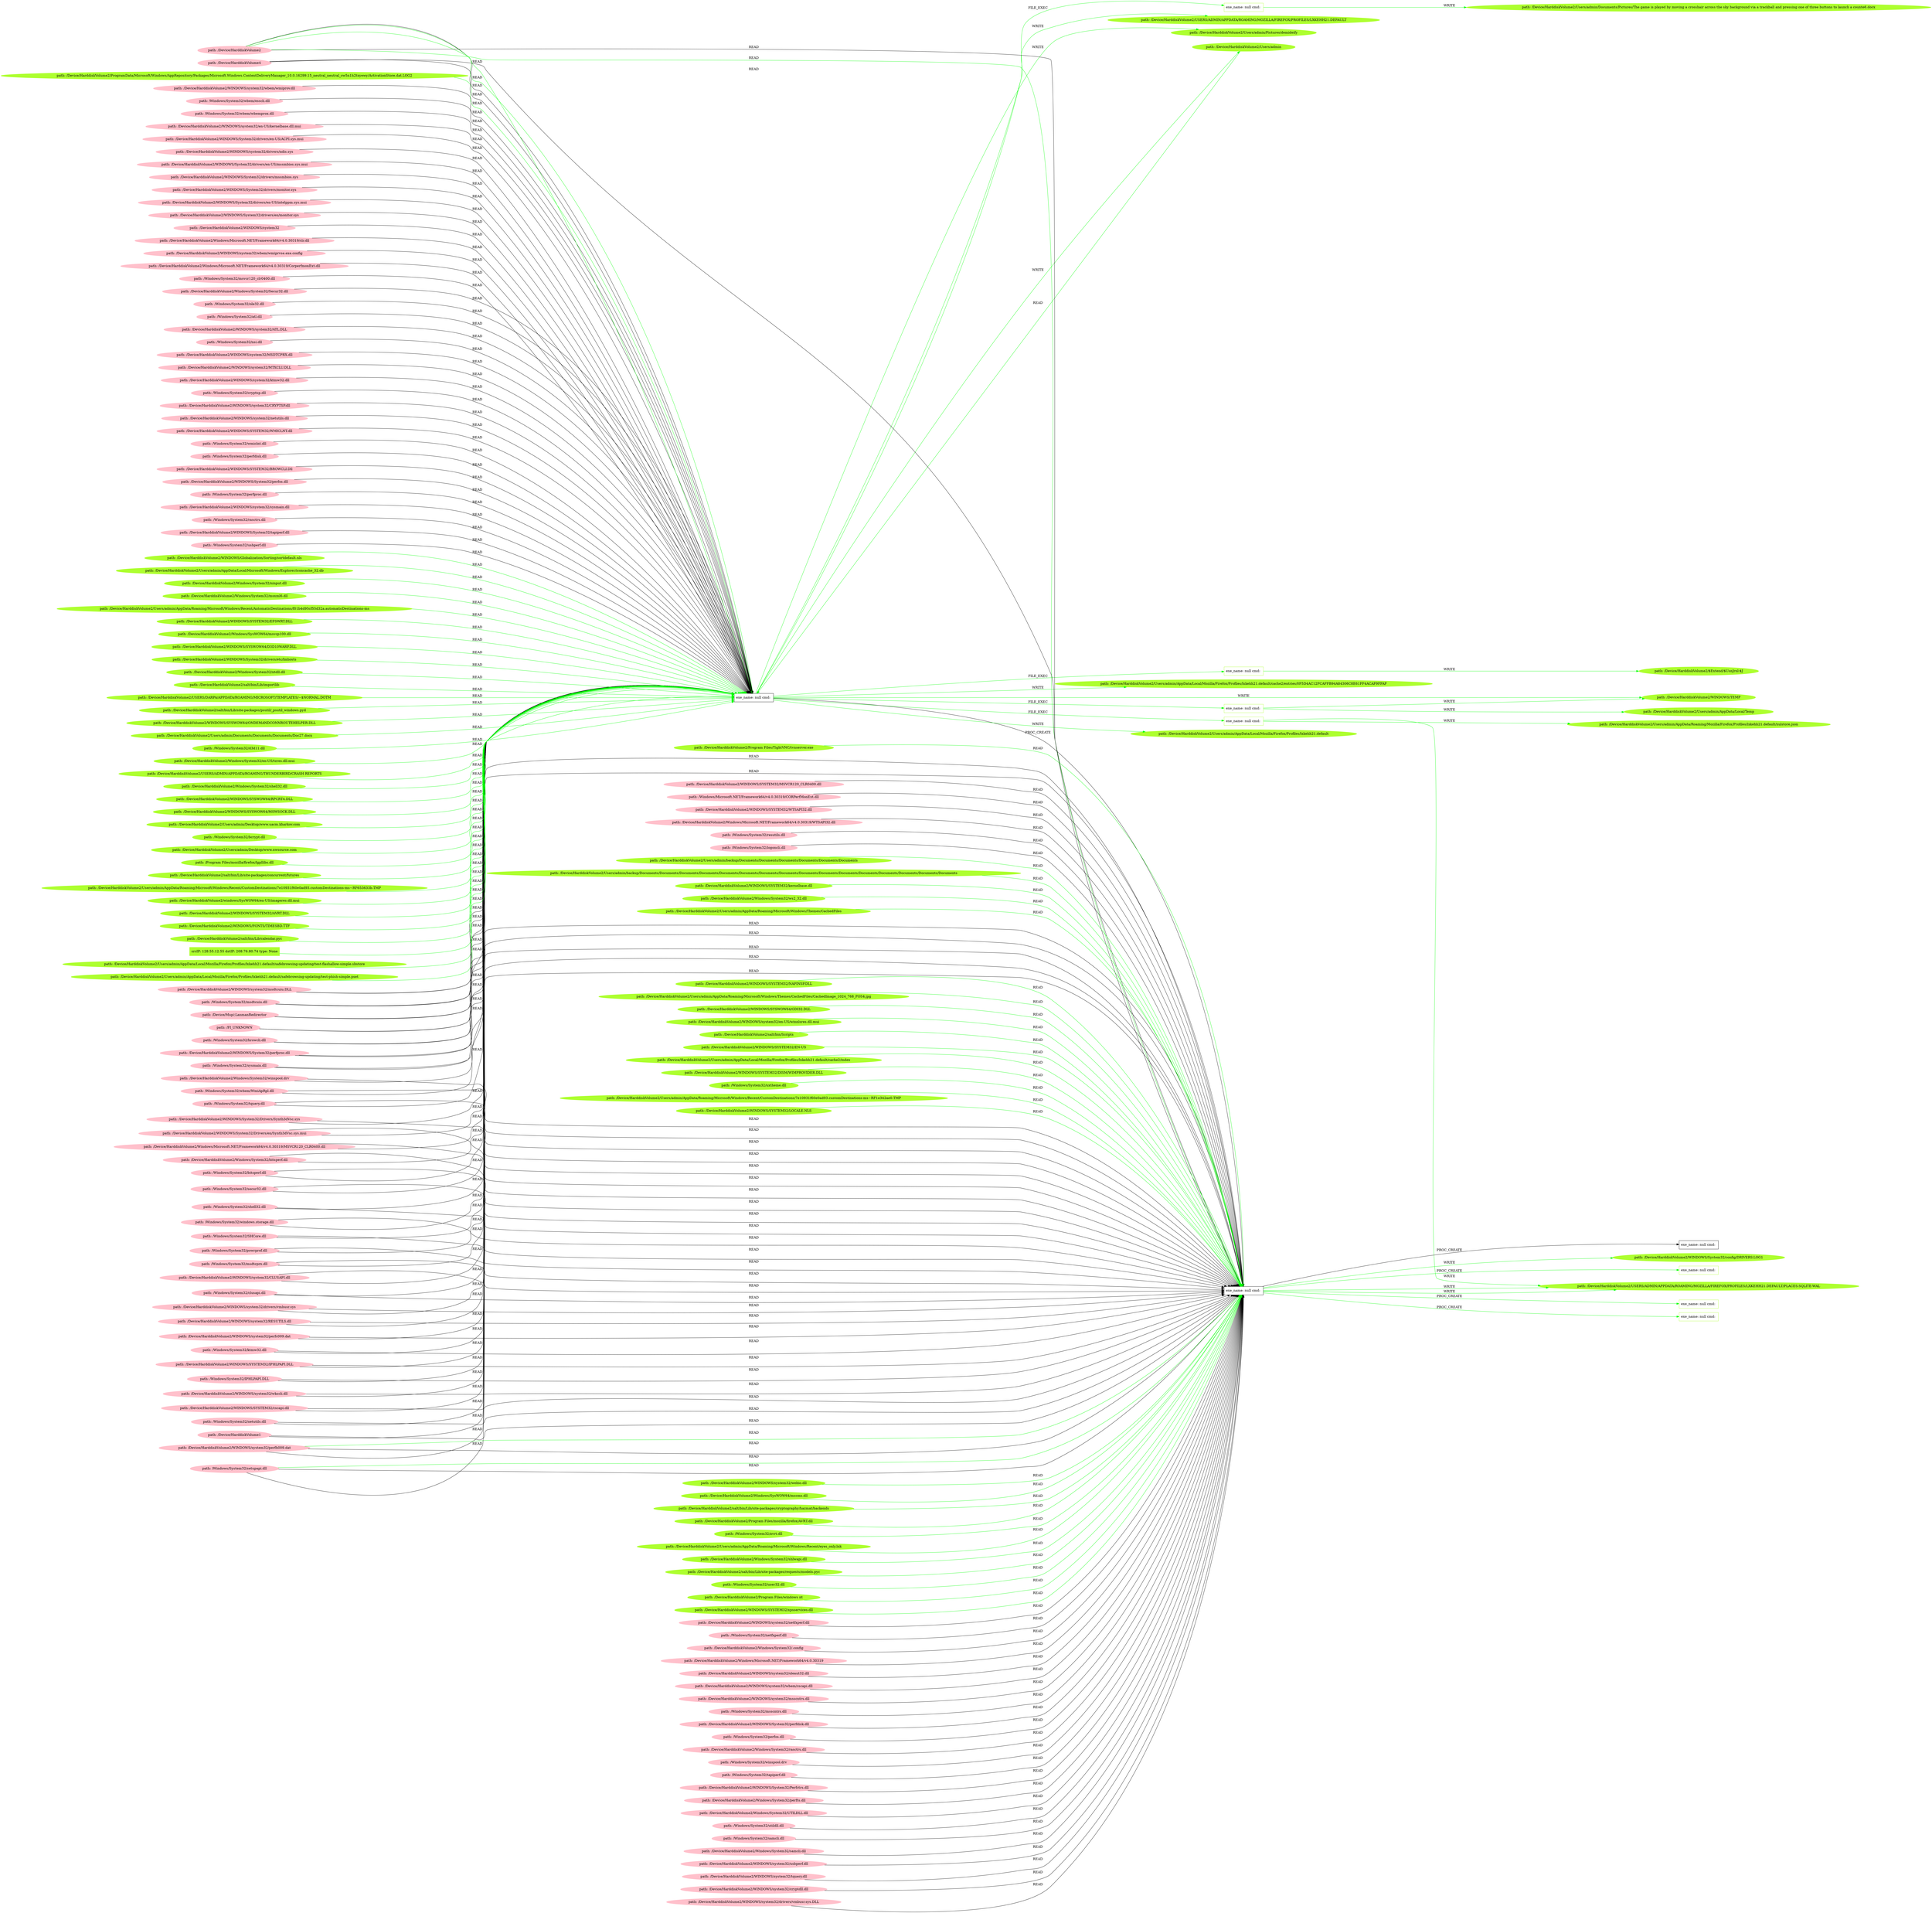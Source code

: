 digraph {
	rankdir=LR
	28 [label="exe_name: null cmd: " color=black shape=box style=solid]
	333 [label="exe_name: null cmd: " color=greenyellow shape=box style=solid]
	28 -> 333 [label=FILE_EXEC color=green]
	28 [label="exe_name: null cmd: " color=black shape=box style=solid]
	353 [label="exe_name: null cmd: " color=greenyellow shape=box style=solid]
	28 -> 353 [label=FILE_EXEC color=green]
	28 [label="exe_name: null cmd: " color=black shape=box style=solid]
	363 [label="exe_name: null cmd: " color=greenyellow shape=box style=solid]
	28 -> 363 [label=FILE_EXEC color=green]
	28 [label="exe_name: null cmd: " color=black shape=box style=solid]
	374 [label="exe_name: null cmd: " color=greenyellow shape=box style=solid]
	28 -> 374 [label=FILE_EXEC color=green]
	413 [label="path: /Device/HarddiskVolume2/Program Files/TightVNC/tvnserver.exe" color=greenyellow shape=oval style=filled]
	0 [label="exe_name: null cmd: " color=black shape=box style=solid]
	413 -> 0 [label=READ color=green]
	328 [label="path: /Device/HarddiskVolume2/Users/admin" color=greenyellow shape=oval style=filled]
	28 [label="exe_name: null cmd: " color=black shape=box style=solid]
	328 -> 28 [label=READ color=green]
	367 [label="path: /Device/HarddiskVolume2/ProgramData/Microsoft/Windows/AppRepository/Packages/Microsoft.Windows.ContentDeliveryManager_10.0.16299.15_neutral_neutral_cw5n1h2txyewy/ActivationStore.dat.LOG2" color=greenyellow shape=oval style=filled]
	28 [label="exe_name: null cmd: " color=black shape=box style=solid]
	367 -> 28 [label=READ color=green]
	30 [label="path: /Device/HarddiskVolume2/WINDOWS/system32/wbem/wmiprov.dll" color=pink shape=oval style=filled]
	28 [label="exe_name: null cmd: " color=black shape=box style=solid]
	30 -> 28 [label=READ color=black]
	78 [label="path: /Windows/System32/wbem/esscli.dll" color=pink shape=oval style=filled]
	28 [label="exe_name: null cmd: " color=black shape=box style=solid]
	78 -> 28 [label=READ color=black]
	93 [label="path: /Windows/System32/wbem/wbemprox.dll" color=pink shape=oval style=filled]
	28 [label="exe_name: null cmd: " color=black shape=box style=solid]
	93 -> 28 [label=READ color=black]
	55 [label="path: /Device/HarddiskVolume2/WINDOWS/system32/en-US/kernelbase.dll.mui" color=pink shape=oval style=filled]
	28 [label="exe_name: null cmd: " color=black shape=box style=solid]
	55 -> 28 [label=READ color=black]
	71 [label="path: /Device/HarddiskVolume2/WINDOWS/System32/drivers/en-US/ACPI.sys.mui" color=pink shape=oval style=filled]
	28 [label="exe_name: null cmd: " color=black shape=box style=solid]
	71 -> 28 [label=READ color=black]
	112 [label="path: /Device/HarddiskVolume2/WINDOWS/system32/drivers/ndis.sys" color=pink shape=oval style=filled]
	28 [label="exe_name: null cmd: " color=black shape=box style=solid]
	112 -> 28 [label=READ color=black]
	127 [label="path: /Device/HarddiskVolume2/WINDOWS/System32/drivers/en-US/mssmbios.sys.mui" color=pink shape=oval style=filled]
	28 [label="exe_name: null cmd: " color=black shape=box style=solid]
	127 -> 28 [label=READ color=black]
	60 [label="path: /Device/HarddiskVolume2/WINDOWS/System32/drivers/mssmbios.sys" color=pink shape=oval style=filled]
	28 [label="exe_name: null cmd: " color=black shape=box style=solid]
	60 -> 28 [label=READ color=black]
	57 [label="path: /Device/HarddiskVolume2/WINDOWS/System32/drivers/monitor.sys" color=pink shape=oval style=filled]
	28 [label="exe_name: null cmd: " color=black shape=box style=solid]
	57 -> 28 [label=READ color=black]
	69 [label="path: /Device/HarddiskVolume2/WINDOWS/System32/drivers/en-US/intelppm.sys.mui" color=pink shape=oval style=filled]
	28 [label="exe_name: null cmd: " color=black shape=box style=solid]
	69 -> 28 [label=READ color=black]
	85 [label="path: /Device/HarddiskVolume2/WINDOWS/System32/drivers/en/monitor.sys" color=pink shape=oval style=filled]
	28 [label="exe_name: null cmd: " color=black shape=box style=solid]
	85 -> 28 [label=READ color=black]
	158 [label="path: /Device/HarddiskVolume2/WINDOWS/system32/drivers/vmbusr.sys" color=pink shape=oval style=filled]
	28 [label="exe_name: null cmd: " color=black shape=box style=solid]
	158 -> 28 [label=READ color=black]
	248 [label="path: /Device/HarddiskVolume2/WINDOWS/system32" color=pink shape=oval style=filled]
	28 [label="exe_name: null cmd: " color=black shape=box style=solid]
	248 -> 28 [label=READ color=black]
	274 [label="path: /Device/HarddiskVolume2/WINDOWS/system32/perfc009.dat" color=pink shape=oval style=filled]
	28 [label="exe_name: null cmd: " color=black shape=box style=solid]
	274 -> 28 [label=READ color=black]
	190 [label="path: /Device/HarddiskVolume2/WINDOWS/System32/Drivers/Synth3dVsc.sys" color=pink shape=oval style=filled]
	28 [label="exe_name: null cmd: " color=black shape=box style=solid]
	190 -> 28 [label=READ color=black]
	244 [label="path: /Device/HarddiskVolume2/WINDOWS/system32/perfh009.dat" color=pink shape=oval style=filled]
	28 [label="exe_name: null cmd: " color=black shape=box style=solid]
	244 -> 28 [label=READ color=black]
	168 [label="path: /Device/HarddiskVolume2/WINDOWS/System32/Drivers/en/Synth3dVsc.sys.mui" color=pink shape=oval style=filled]
	28 [label="exe_name: null cmd: " color=black shape=box style=solid]
	168 -> 28 [label=READ color=black]
	180 [label="path: /Device/HarddiskVolume2/Windows/Microsoft.NET/Framework64/v4.0.30319/clr.dll" color=pink shape=oval style=filled]
	28 [label="exe_name: null cmd: " color=black shape=box style=solid]
	180 -> 28 [label=READ color=black]
	265 [label="path: /Device/HarddiskVolume2/WINDOWS/system32/wbem/wmiprvse.exe.config" color=pink shape=oval style=filled]
	28 [label="exe_name: null cmd: " color=black shape=box style=solid]
	265 -> 28 [label=READ color=black]
	240 [label="path: /Device/HarddiskVolume2/Windows/Microsoft.NET/Framework64/v4.0.30319/CorperfmonExt.dll" color=pink shape=oval style=filled]
	28 [label="exe_name: null cmd: " color=black shape=box style=solid]
	240 -> 28 [label=READ color=black]
	234 [label="path: /Device/HarddiskVolume2/Windows/Microsoft.NET/Framework64/v4.0.30319/MSVCR120_CLR0400.dll" color=pink shape=oval style=filled]
	28 [label="exe_name: null cmd: " color=black shape=box style=solid]
	234 -> 28 [label=READ color=black]
	252 [label="path: /Windows/System32/msvcr120_clr0400.dll" color=pink shape=oval style=filled]
	28 [label="exe_name: null cmd: " color=black shape=box style=solid]
	252 -> 28 [label=READ color=black]
	138 [label="path: /Device/HarddiskVolume2/Windows/System32/bitsperf.dll" color=pink shape=oval style=filled]
	28 [label="exe_name: null cmd: " color=black shape=box style=solid]
	138 -> 28 [label=READ color=black]
	286 [label="path: /Windows/System32/bitsperf.dll" color=pink shape=oval style=filled]
	28 [label="exe_name: null cmd: " color=black shape=box style=solid]
	286 -> 28 [label=READ color=black]
	242 [label="path: /Device/HarddiskVolume2/Windows/System32/Secur32.dll" color=pink shape=oval style=filled]
	28 [label="exe_name: null cmd: " color=black shape=box style=solid]
	242 -> 28 [label=READ color=black]
	224 [label="path: /Device/HarddiskVolume2/WINDOWS/system32/msdtcuiu.DLL" color=pink shape=oval style=filled]
	28 [label="exe_name: null cmd: " color=black shape=box style=solid]
	224 -> 28 [label=READ color=black]
	238 [label="path: /Windows/System32/msdtcuiu.dll" color=pink shape=oval style=filled]
	28 [label="exe_name: null cmd: " color=black shape=box style=solid]
	238 -> 28 [label=READ color=black]
	270 [label="path: /Windows/System32/secur32.dll" color=pink shape=oval style=filled]
	28 [label="exe_name: null cmd: " color=black shape=box style=solid]
	270 -> 28 [label=READ color=black]
	182 [label="path: /Windows/System32/ole32.dll" color=pink shape=oval style=filled]
	28 [label="exe_name: null cmd: " color=black shape=box style=solid]
	182 -> 28 [label=READ color=black]
	188 [label="path: /Windows/System32/shell32.dll" color=pink shape=oval style=filled]
	28 [label="exe_name: null cmd: " color=black shape=box style=solid]
	188 -> 28 [label=READ color=black]
	164 [label="path: /Windows/System32/windows.storage.dll" color=pink shape=oval style=filled]
	28 [label="exe_name: null cmd: " color=black shape=box style=solid]
	164 -> 28 [label=READ color=black]
	212 [label="path: /Windows/System32/SHCore.dll" color=pink shape=oval style=filled]
	28 [label="exe_name: null cmd: " color=black shape=box style=solid]
	212 -> 28 [label=READ color=black]
	226 [label="path: /Windows/System32/powrprof.dll" color=pink shape=oval style=filled]
	28 [label="exe_name: null cmd: " color=black shape=box style=solid]
	226 -> 28 [label=READ color=black]
	110 [label="path: /Windows/System32/atl.dll" color=pink shape=oval style=filled]
	28 [label="exe_name: null cmd: " color=black shape=box style=solid]
	110 -> 28 [label=READ color=black]
	13 [label="path: /Device/HarddiskVolume2/WINDOWS/system32/ATL.DLL" color=pink shape=oval style=filled]
	28 [label="exe_name: null cmd: " color=black shape=box style=solid]
	13 -> 28 [label=READ color=black]
	47 [label="path: /Windows/System32/nsi.dll" color=pink shape=oval style=filled]
	28 [label="exe_name: null cmd: " color=black shape=box style=solid]
	47 -> 28 [label=READ color=black]
	148 [label="path: /Windows/System32/msdtcprx.dll" color=pink shape=oval style=filled]
	28 [label="exe_name: null cmd: " color=black shape=box style=solid]
	148 -> 28 [label=READ color=black]
	279 [label="path: /Device/HarddiskVolume2/WINDOWS/system32/MSDTCPRX.dll" color=pink shape=oval style=filled]
	28 [label="exe_name: null cmd: " color=black shape=box style=solid]
	279 -> 28 [label=READ color=black]
	313 [label="path: /Device/HarddiskVolume2/WINDOWS/system32/MTXCLU.DLL" color=pink shape=oval style=filled]
	28 [label="exe_name: null cmd: " color=black shape=box style=solid]
	313 -> 28 [label=READ color=black]
	178 [label="path: /Device/HarddiskVolume2/WINDOWS/system32/CLUSAPI.dll" color=pink shape=oval style=filled]
	28 [label="exe_name: null cmd: " color=black shape=box style=solid]
	178 -> 28 [label=READ color=black]
	186 [label="path: /Windows/System32/clusapi.dll" color=pink shape=oval style=filled]
	28 [label="exe_name: null cmd: " color=black shape=box style=solid]
	186 -> 28 [label=READ color=black]
	209 [label="path: /Device/HarddiskVolume2/WINDOWS/system32/ktmw32.dll" color=pink shape=oval style=filled]
	28 [label="exe_name: null cmd: " color=black shape=box style=solid]
	209 -> 28 [label=READ color=black]
	304 [label="path: /Device/HarddiskVolume2/WINDOWS/system32/RESUTILS.dll" color=pink shape=oval style=filled]
	28 [label="exe_name: null cmd: " color=black shape=box style=solid]
	304 -> 28 [label=READ color=black]
	192 [label="path: /Windows/System32/cryptsp.dll" color=pink shape=oval style=filled]
	28 [label="exe_name: null cmd: " color=black shape=box style=solid]
	192 -> 28 [label=READ color=black]
	204 [label="path: /Windows/System32/ktmw32.dll" color=pink shape=oval style=filled]
	28 [label="exe_name: null cmd: " color=black shape=box style=solid]
	204 -> 28 [label=READ color=black]
	280 [label="path: /Device/HarddiskVolume2/WINDOWS/system32/CRYPTSP.dll" color=pink shape=oval style=filled]
	28 [label="exe_name: null cmd: " color=black shape=box style=solid]
	280 -> 28 [label=READ color=black]
	156 [label="path: /Device/HarddiskVolume2/WINDOWS/SYSTEM32/IPHLPAPI.DLL" color=pink shape=oval style=filled]
	28 [label="exe_name: null cmd: " color=black shape=box style=solid]
	156 -> 28 [label=READ color=black]
	272 [label="path: /Windows/System32/IPHLPAPI.DLL" color=pink shape=oval style=filled]
	28 [label="exe_name: null cmd: " color=black shape=box style=solid]
	272 -> 28 [label=READ color=black]
	150 [label="path: /Device/HarddiskVolume2/WINDOWS/system32/wkscli.dll" color=pink shape=oval style=filled]
	28 [label="exe_name: null cmd: " color=black shape=box style=solid]
	150 -> 28 [label=READ color=black]
	258 [label="path: /Device/HarddiskVolume2/WINDOWS/SYSTEM32/cscapi.dll" color=pink shape=oval style=filled]
	28 [label="exe_name: null cmd: " color=black shape=box style=solid]
	258 -> 28 [label=READ color=black]
	171 [label="path: /Device/HarddiskVolume2/WINDOWS/system32/netutils.dll" color=pink shape=oval style=filled]
	28 [label="exe_name: null cmd: " color=black shape=box style=solid]
	171 -> 28 [label=READ color=black]
	284 [label="path: /Windows/System32/netutils.dll" color=pink shape=oval style=filled]
	28 [label="exe_name: null cmd: " color=black shape=box style=solid]
	284 -> 28 [label=READ color=black]
	44 [label="path: /Device/HarddiskVolume2/WINDOWS/SYSTEM32/WMICLNT.dll" color=pink shape=oval style=filled]
	28 [label="exe_name: null cmd: " color=black shape=box style=solid]
	44 -> 28 [label=READ color=black]
	75 [label="path: /Windows/System32/wmiclnt.dll" color=pink shape=oval style=filled]
	28 [label="exe_name: null cmd: " color=black shape=box style=solid]
	75 -> 28 [label=READ color=black]
	210 [label="path: /Windows/System32/perfdisk.dll" color=pink shape=oval style=filled]
	28 [label="exe_name: null cmd: " color=black shape=box style=solid]
	210 -> 28 [label=READ color=black]
	228 [label="path: /Device/HarddiskVolume1" color=pink shape=oval style=filled]
	28 [label="exe_name: null cmd: " color=black shape=box style=solid]
	228 -> 28 [label=READ color=black]
	142 [label="path: /Device/HarddiskVolume2" color=pink shape=oval style=filled]
	28 [label="exe_name: null cmd: " color=black shape=box style=solid]
	142 -> 28 [label=READ color=black]
	250 [label="path: /Device/HarddiskVolume4" color=pink shape=oval style=filled]
	28 [label="exe_name: null cmd: " color=black shape=box style=solid]
	250 -> 28 [label=READ color=black]
	236 [label="path: /Device/Mup/;LanmanRedirector" color=pink shape=oval style=filled]
	28 [label="exe_name: null cmd: " color=black shape=box style=solid]
	236 -> 28 [label=READ color=black]
	301 [label="path: /Device/HarddiskVolume2/WINDOWS/SYSTEM32/BROWCLI.Dll" color=pink shape=oval style=filled]
	28 [label="exe_name: null cmd: " color=black shape=box style=solid]
	301 -> 28 [label=READ color=black]
	316 [label="path: /FI_UNKNOWN" color=pink shape=oval style=filled]
	28 [label="exe_name: null cmd: " color=black shape=box style=solid]
	316 -> 28 [label=READ color=black]
	161 [label="path: /Device/HarddiskVolume2/WINDOWS/System32/perfos.dll" color=pink shape=oval style=filled]
	28 [label="exe_name: null cmd: " color=black shape=box style=solid]
	161 -> 28 [label=READ color=black]
	246 [label="path: /Windows/System32/browcli.dll" color=pink shape=oval style=filled]
	28 [label="exe_name: null cmd: " color=black shape=box style=solid]
	246 -> 28 [label=READ color=black]
	140 [label="path: /Device/HarddiskVolume2/WINDOWS/System32/perfproc.dll" color=pink shape=oval style=filled]
	28 [label="exe_name: null cmd: " color=black shape=box style=solid]
	140 -> 28 [label=READ color=black]
	194 [label="path: /Windows/System32/perfproc.dll" color=pink shape=oval style=filled]
	28 [label="exe_name: null cmd: " color=black shape=box style=solid]
	194 -> 28 [label=READ color=black]
	137 [label="path: /Device/HarddiskVolume2/WINDOWS/system32/sysmain.dll" color=pink shape=oval style=filled]
	28 [label="exe_name: null cmd: " color=black shape=box style=solid]
	137 -> 28 [label=READ color=black]
	302 [label="path: /Windows/System32/sysmain.dll" color=pink shape=oval style=filled]
	28 [label="exe_name: null cmd: " color=black shape=box style=solid]
	302 -> 28 [label=READ color=black]
	196 [label="path: /Windows/System32/rasctrs.dll" color=pink shape=oval style=filled]
	28 [label="exe_name: null cmd: " color=black shape=box style=solid]
	196 -> 28 [label=READ color=black]
	292 [label="path: /Device/HarddiskVolume2/Windows/System32/winspool.drv" color=pink shape=oval style=filled]
	28 [label="exe_name: null cmd: " color=black shape=box style=solid]
	292 -> 28 [label=READ color=black]
	260 [label="path: /Device/HarddiskVolume2/WINDOWS/System32/tapiperf.dll" color=pink shape=oval style=filled]
	28 [label="exe_name: null cmd: " color=black shape=box style=solid]
	260 -> 28 [label=READ color=black]
	266 [label="path: /Windows/System32/setupapi.dll" color=pink shape=oval style=filled]
	28 [label="exe_name: null cmd: " color=black shape=box style=solid]
	266 -> 28 [label=READ color=black]
	262 [label="path: /Windows/System32/usbperf.dll" color=pink shape=oval style=filled]
	28 [label="exe_name: null cmd: " color=black shape=box style=solid]
	262 -> 28 [label=READ color=black]
	230 [label="path: /Windows/System32/wbem/WmiApRpl.dll" color=pink shape=oval style=filled]
	28 [label="exe_name: null cmd: " color=black shape=box style=solid]
	230 -> 28 [label=READ color=black]
	268 [label="path: /Windows/System32/tquery.dll" color=pink shape=oval style=filled]
	28 [label="exe_name: null cmd: " color=black shape=box style=solid]
	268 -> 28 [label=READ color=black]
	28 [label="exe_name: null cmd: " color=black shape=box style=solid]
	0 [label="exe_name: null cmd: " color=black shape=box style=solid]
	28 -> 0 [label=PROC_CREATE color=black]
	316 [label="path: /FI_UNKNOWN" color=pink shape=oval style=filled]
	0 [label="exe_name: null cmd: " color=black shape=box style=solid]
	316 -> 0 [label=READ color=black]
	140 [label="path: /Device/HarddiskVolume2/WINDOWS/System32/perfproc.dll" color=pink shape=oval style=filled]
	0 [label="exe_name: null cmd: " color=black shape=box style=solid]
	140 -> 0 [label=READ color=black]
	291 [label="path: /Device/HarddiskVolume2/WINDOWS/system32/netfxperf.dll" color=pink shape=oval style=filled]
	0 [label="exe_name: null cmd: " color=black shape=box style=solid]
	291 -> 0 [label=READ color=black]
	299 [label="path: /Windows/System32/netfxperf.dll" color=pink shape=oval style=filled]
	0 [label="exe_name: null cmd: " color=black shape=box style=solid]
	299 -> 0 [label=READ color=black]
	222 [label="path: /Device/HarddiskVolume2/Windows/System32/.config" color=pink shape=oval style=filled]
	0 [label="exe_name: null cmd: " color=black shape=box style=solid]
	222 -> 0 [label=READ color=black]
	256 [label="path: /Device/HarddiskVolume2/Windows/Microsoft.NET/Framework64/v4.0.30319" color=pink shape=oval style=filled]
	0 [label="exe_name: null cmd: " color=black shape=box style=solid]
	256 -> 0 [label=READ color=black]
	138 [label="path: /Device/HarddiskVolume2/Windows/System32/bitsperf.dll" color=pink shape=oval style=filled]
	0 [label="exe_name: null cmd: " color=black shape=box style=solid]
	138 -> 0 [label=READ color=black]
	286 [label="path: /Windows/System32/bitsperf.dll" color=pink shape=oval style=filled]
	0 [label="exe_name: null cmd: " color=black shape=box style=solid]
	286 -> 0 [label=READ color=black]
	270 [label="path: /Windows/System32/secur32.dll" color=pink shape=oval style=filled]
	0 [label="exe_name: null cmd: " color=black shape=box style=solid]
	270 -> 0 [label=READ color=black]
	224 [label="path: /Device/HarddiskVolume2/WINDOWS/system32/msdtcuiu.DLL" color=pink shape=oval style=filled]
	0 [label="exe_name: null cmd: " color=black shape=box style=solid]
	224 -> 0 [label=READ color=black]
	238 [label="path: /Windows/System32/msdtcuiu.dll" color=pink shape=oval style=filled]
	0 [label="exe_name: null cmd: " color=black shape=box style=solid]
	238 -> 0 [label=READ color=black]
	188 [label="path: /Windows/System32/shell32.dll" color=pink shape=oval style=filled]
	0 [label="exe_name: null cmd: " color=black shape=box style=solid]
	188 -> 0 [label=READ color=black]
	212 [label="path: /Windows/System32/SHCore.dll" color=pink shape=oval style=filled]
	0 [label="exe_name: null cmd: " color=black shape=box style=solid]
	212 -> 0 [label=READ color=black]
	164 [label="path: /Windows/System32/windows.storage.dll" color=pink shape=oval style=filled]
	0 [label="exe_name: null cmd: " color=black shape=box style=solid]
	164 -> 0 [label=READ color=black]
	226 [label="path: /Windows/System32/powrprof.dll" color=pink shape=oval style=filled]
	0 [label="exe_name: null cmd: " color=black shape=box style=solid]
	226 -> 0 [label=READ color=black]
	148 [label="path: /Windows/System32/msdtcprx.dll" color=pink shape=oval style=filled]
	0 [label="exe_name: null cmd: " color=black shape=box style=solid]
	148 -> 0 [label=READ color=black]
	178 [label="path: /Device/HarddiskVolume2/WINDOWS/system32/CLUSAPI.dll" color=pink shape=oval style=filled]
	0 [label="exe_name: null cmd: " color=black shape=box style=solid]
	178 -> 0 [label=READ color=black]
	186 [label="path: /Windows/System32/clusapi.dll" color=pink shape=oval style=filled]
	0 [label="exe_name: null cmd: " color=black shape=box style=solid]
	186 -> 0 [label=READ color=black]
	204 [label="path: /Windows/System32/ktmw32.dll" color=pink shape=oval style=filled]
	0 [label="exe_name: null cmd: " color=black shape=box style=solid]
	204 -> 0 [label=READ color=black]
	156 [label="path: /Device/HarddiskVolume2/WINDOWS/SYSTEM32/IPHLPAPI.DLL" color=pink shape=oval style=filled]
	0 [label="exe_name: null cmd: " color=black shape=box style=solid]
	156 -> 0 [label=READ color=black]
	304 [label="path: /Device/HarddiskVolume2/WINDOWS/system32/RESUTILS.dll" color=pink shape=oval style=filled]
	0 [label="exe_name: null cmd: " color=black shape=box style=solid]
	304 -> 0 [label=READ color=black]
	272 [label="path: /Windows/System32/IPHLPAPI.DLL" color=pink shape=oval style=filled]
	0 [label="exe_name: null cmd: " color=black shape=box style=solid]
	272 -> 0 [label=READ color=black]
	319 [label="path: /Device/HarddiskVolume2/WINDOWS/system32/oleaut32.dll" color=pink shape=oval style=filled]
	0 [label="exe_name: null cmd: " color=black shape=box style=solid]
	319 -> 0 [label=READ color=black]
	150 [label="path: /Device/HarddiskVolume2/WINDOWS/system32/wkscli.dll" color=pink shape=oval style=filled]
	0 [label="exe_name: null cmd: " color=black shape=box style=solid]
	150 -> 0 [label=READ color=black]
	135 [label="path: /Device/HarddiskVolume2/WINDOWS/system32/wbem/cscapi.dll" color=pink shape=oval style=filled]
	0 [label="exe_name: null cmd: " color=black shape=box style=solid]
	135 -> 0 [label=READ color=black]
	258 [label="path: /Device/HarddiskVolume2/WINDOWS/SYSTEM32/cscapi.dll" color=pink shape=oval style=filled]
	0 [label="exe_name: null cmd: " color=black shape=box style=solid]
	258 -> 0 [label=READ color=black]
	284 [label="path: /Windows/System32/netutils.dll" color=pink shape=oval style=filled]
	0 [label="exe_name: null cmd: " color=black shape=box style=solid]
	284 -> 0 [label=READ color=black]
	283 [label="path: /Device/HarddiskVolume2/WINDOWS/system32/msscntrs.dll" color=pink shape=oval style=filled]
	0 [label="exe_name: null cmd: " color=black shape=box style=solid]
	283 -> 0 [label=READ color=black]
	307 [label="path: /Windows/System32/msscntrs.dll" color=pink shape=oval style=filled]
	0 [label="exe_name: null cmd: " color=black shape=box style=solid]
	307 -> 0 [label=READ color=black]
	289 [label="path: /Device/HarddiskVolume2/WINDOWS/System32/perfdisk.dll" color=pink shape=oval style=filled]
	0 [label="exe_name: null cmd: " color=black shape=box style=solid]
	289 -> 0 [label=READ color=black]
	228 [label="path: /Device/HarddiskVolume1" color=pink shape=oval style=filled]
	0 [label="exe_name: null cmd: " color=black shape=box style=solid]
	228 -> 0 [label=READ color=black]
	142 [label="path: /Device/HarddiskVolume2" color=pink shape=oval style=filled]
	0 [label="exe_name: null cmd: " color=black shape=box style=solid]
	142 -> 0 [label=READ color=black]
	250 [label="path: /Device/HarddiskVolume4" color=pink shape=oval style=filled]
	0 [label="exe_name: null cmd: " color=black shape=box style=solid]
	250 -> 0 [label=READ color=black]
	236 [label="path: /Device/Mup/;LanmanRedirector" color=pink shape=oval style=filled]
	0 [label="exe_name: null cmd: " color=black shape=box style=solid]
	236 -> 0 [label=READ color=black]
	246 [label="path: /Windows/System32/browcli.dll" color=pink shape=oval style=filled]
	0 [label="exe_name: null cmd: " color=black shape=box style=solid]
	246 -> 0 [label=READ color=black]
	320 [label="path: /Windows/System32/perfos.dll" color=pink shape=oval style=filled]
	0 [label="exe_name: null cmd: " color=black shape=box style=solid]
	320 -> 0 [label=READ color=black]
	172 [label="path: /Device/HarddiskVolume2/Windows/System32/rasctrs.dll" color=pink shape=oval style=filled]
	0 [label="exe_name: null cmd: " color=black shape=box style=solid]
	172 -> 0 [label=READ color=black]
	302 [label="path: /Windows/System32/sysmain.dll" color=pink shape=oval style=filled]
	0 [label="exe_name: null cmd: " color=black shape=box style=solid]
	302 -> 0 [label=READ color=black]
	292 [label="path: /Device/HarddiskVolume2/Windows/System32/winspool.drv" color=pink shape=oval style=filled]
	0 [label="exe_name: null cmd: " color=black shape=box style=solid]
	292 -> 0 [label=READ color=black]
	162 [label="path: /Windows/System32/winspool.drv" color=pink shape=oval style=filled]
	0 [label="exe_name: null cmd: " color=black shape=box style=solid]
	162 -> 0 [label=READ color=black]
	217 [label="path: /Windows/System32/tapiperf.dll" color=pink shape=oval style=filled]
	0 [label="exe_name: null cmd: " color=black shape=box style=solid]
	217 -> 0 [label=READ color=black]
	184 [label="path: /Device/HarddiskVolume2/WINDOWS/System32/Perfctrs.dll" color=pink shape=oval style=filled]
	0 [label="exe_name: null cmd: " color=black shape=box style=solid]
	184 -> 0 [label=READ color=black]
	175 [label="path: /Device/HarddiskVolume2/Windows/System32/perfts.dll" color=pink shape=oval style=filled]
	0 [label="exe_name: null cmd: " color=black shape=box style=solid]
	175 -> 0 [label=READ color=black]
	207 [label="path: /Device/HarddiskVolume2/Windows/System32/UTILDLL.dll" color=pink shape=oval style=filled]
	0 [label="exe_name: null cmd: " color=black shape=box style=solid]
	207 -> 0 [label=READ color=black]
	276 [label="path: /Windows/System32/utildll.dll" color=pink shape=oval style=filled]
	0 [label="exe_name: null cmd: " color=black shape=box style=solid]
	276 -> 0 [label=READ color=black]
	121 [label="path: /Windows/System32/samcli.dll" color=pink shape=oval style=filled]
	0 [label="exe_name: null cmd: " color=black shape=box style=solid]
	121 -> 0 [label=READ color=black]
	45 [label="path: /Device/HarddiskVolume2/Windows/System32/samcli.dll" color=pink shape=oval style=filled]
	0 [label="exe_name: null cmd: " color=black shape=box style=solid]
	45 -> 0 [label=READ color=black]
	266 [label="path: /Windows/System32/setupapi.dll" color=pink shape=oval style=filled]
	0 [label="exe_name: null cmd: " color=black shape=box style=solid]
	266 -> 0 [label=READ color=black]
	214 [label="path: /Device/HarddiskVolume2/WINDOWS/system32/usbperf.dll" color=pink shape=oval style=filled]
	0 [label="exe_name: null cmd: " color=black shape=box style=solid]
	214 -> 0 [label=READ color=black]
	230 [label="path: /Windows/System32/wbem/WmiApRpl.dll" color=pink shape=oval style=filled]
	0 [label="exe_name: null cmd: " color=black shape=box style=solid]
	230 -> 0 [label=READ color=black]
	232 [label="path: /Device/HarddiskVolume2/WINDOWS/system32/tquery.dll" color=pink shape=oval style=filled]
	0 [label="exe_name: null cmd: " color=black shape=box style=solid]
	232 -> 0 [label=READ color=black]
	115 [label="path: /Device/HarddiskVolume2/WINDOWS/system32/cryptdll.dll" color=pink shape=oval style=filled]
	0 [label="exe_name: null cmd: " color=black shape=box style=solid]
	115 -> 0 [label=READ color=black]
	268 [label="path: /Windows/System32/tquery.dll" color=pink shape=oval style=filled]
	0 [label="exe_name: null cmd: " color=black shape=box style=solid]
	268 -> 0 [label=READ color=black]
	158 [label="path: /Device/HarddiskVolume2/WINDOWS/system32/drivers/vmbusr.sys" color=pink shape=oval style=filled]
	0 [label="exe_name: null cmd: " color=black shape=box style=solid]
	158 -> 0 [label=READ color=black]
	199 [label="path: /Device/HarddiskVolume2/WINDOWS/system32/drivers/vmbusr.sys.DLL" color=pink shape=oval style=filled]
	0 [label="exe_name: null cmd: " color=black shape=box style=solid]
	199 -> 0 [label=READ color=black]
	274 [label="path: /Device/HarddiskVolume2/WINDOWS/system32/perfc009.dat" color=pink shape=oval style=filled]
	0 [label="exe_name: null cmd: " color=black shape=box style=solid]
	274 -> 0 [label=READ color=black]
	244 [label="path: /Device/HarddiskVolume2/WINDOWS/system32/perfh009.dat" color=pink shape=oval style=filled]
	0 [label="exe_name: null cmd: " color=black shape=box style=solid]
	244 -> 0 [label=READ color=black]
	168 [label="path: /Device/HarddiskVolume2/WINDOWS/System32/Drivers/en/Synth3dVsc.sys.mui" color=pink shape=oval style=filled]
	0 [label="exe_name: null cmd: " color=black shape=box style=solid]
	168 -> 0 [label=READ color=black]
	190 [label="path: /Device/HarddiskVolume2/WINDOWS/System32/Drivers/Synth3dVsc.sys" color=pink shape=oval style=filled]
	0 [label="exe_name: null cmd: " color=black shape=box style=solid]
	190 -> 0 [label=READ color=black]
	144 [label="path: /Device/HarddiskVolume2/WINDOWS/SYSTEM32/MSVCR120_CLR0400.dll" color=pink shape=oval style=filled]
	0 [label="exe_name: null cmd: " color=black shape=box style=solid]
	144 -> 0 [label=READ color=black]
	221 [label="path: /Windows/Microsoft.NET/Framework64/v4.0.30319/CORPerfMonExt.dll" color=pink shape=oval style=filled]
	0 [label="exe_name: null cmd: " color=black shape=box style=solid]
	221 -> 0 [label=READ color=black]
	234 [label="path: /Device/HarddiskVolume2/Windows/Microsoft.NET/Framework64/v4.0.30319/MSVCR120_CLR0400.dll" color=pink shape=oval style=filled]
	0 [label="exe_name: null cmd: " color=black shape=box style=solid]
	234 -> 0 [label=READ color=black]
	120 [label="path: /Device/HarddiskVolume2/WINDOWS/SYSTEM32/WTSAPI32.dll" color=pink shape=oval style=filled]
	0 [label="exe_name: null cmd: " color=black shape=box style=solid]
	120 -> 0 [label=READ color=black]
	105 [label="path: /Device/HarddiskVolume2/Windows/Microsoft.NET/Framework64/v4.0.30319/WTSAPI32.dll" color=pink shape=oval style=filled]
	0 [label="exe_name: null cmd: " color=black shape=box style=solid]
	105 -> 0 [label=READ color=black]
	296 [label="path: /Windows/System32/resutils.dll" color=pink shape=oval style=filled]
	0 [label="exe_name: null cmd: " color=black shape=box style=solid]
	296 -> 0 [label=READ color=black]
	70 [label="path: /Windows/System32/logoncli.dll" color=pink shape=oval style=filled]
	0 [label="exe_name: null cmd: " color=black shape=box style=solid]
	70 -> 0 [label=READ color=black]
	0 [label="exe_name: null cmd: " color=black shape=box style=solid]
	1 [label="exe_name: null cmd: " color=black shape=box style=solid]
	0 -> 1 [label=PROC_CREATE color=black]
	381 [label="path: /Device/HarddiskVolume2/Users/admin/backup/Documents/Documents/Documents/Documents/Documents/Documents" color=greenyellow shape=oval style=filled]
	0 [label="exe_name: null cmd: " color=black shape=box style=solid]
	381 -> 0 [label=READ color=green]
	393 [label="path: /Device/HarddiskVolume2/Users/admin/backup/Documents/Documents/Documents/Documents/Documents/Documents/Documents/Documents/Documents/Documents/Documents/Documents/Documents/Documents/Documents/Documents" color=greenyellow shape=oval style=filled]
	0 [label="exe_name: null cmd: " color=black shape=box style=solid]
	393 -> 0 [label=READ color=green]
	411 [label="path: /Device/HarddiskVolume2/WINDOWS/SYSTEM32/kernelbase.dll" color=greenyellow shape=oval style=filled]
	0 [label="exe_name: null cmd: " color=black shape=box style=solid]
	411 -> 0 [label=READ color=green]
	373 [label="path: /Device/HarddiskVolume2/WINDOWS/Globalization/Sorting/sortdefault.nls" color=greenyellow shape=oval style=filled]
	28 [label="exe_name: null cmd: " color=black shape=box style=solid]
	373 -> 28 [label=READ color=green]
	347 [label="path: /Device/HarddiskVolume2/Users/admin/AppData/Local/Microsoft/Windows/Explorer/iconcache_32.db" color=greenyellow shape=oval style=filled]
	28 [label="exe_name: null cmd: " color=black shape=box style=solid]
	347 -> 28 [label=READ color=green]
	0 [label="exe_name: null cmd: " color=black shape=box style=solid]
	401 [label="path: /Device/HarddiskVolume2/WINDOWS/System32/config/DRIVERS.LOG1" color=greenyellow shape=oval style=filled]
	0 -> 401 [label=WRITE color=green]
	244 [label="path: /Device/HarddiskVolume2/WINDOWS/system32/perfh009.dat" color=pink shape=oval style=filled]
	0 [label="exe_name: null cmd: " color=black shape=box style=solid]
	244 -> 0 [label=READ color=green]
	398 [label="path: /Device/HarddiskVolume2/Windows/System32/ws2_32.dll" color=greenyellow shape=oval style=filled]
	0 [label="exe_name: null cmd: " color=black shape=box style=solid]
	398 -> 0 [label=READ color=green]
	327 [label="path: /Device/HarddiskVolume2/Windows/System32/ninput.dll" color=greenyellow shape=oval style=filled]
	28 [label="exe_name: null cmd: " color=black shape=box style=solid]
	327 -> 28 [label=READ color=green]
	360 [label="path: /Device/HarddiskVolume2/Windows/System32/msxml6.dll" color=greenyellow shape=oval style=filled]
	28 [label="exe_name: null cmd: " color=black shape=box style=solid]
	360 -> 28 [label=READ color=green]
	384 [label="path: /Device/HarddiskVolume2/Users/admin/AppData/Roaming/Microsoft/Windows/Themes/CachedFiles" color=greenyellow shape=oval style=filled]
	0 [label="exe_name: null cmd: " color=black shape=box style=solid]
	384 -> 0 [label=READ color=green]
	0 [label="exe_name: null cmd: " color=black shape=box style=solid]
	388 [label="exe_name: null cmd: " color=greenyellow shape=box style=solid]
	0 -> 388 [label=PROC_CREATE color=green]
	382 [label="path: /Device/HarddiskVolume2/WINDOWS/SYSTEM32/NAPINSP.DLL" color=greenyellow shape=oval style=filled]
	0 [label="exe_name: null cmd: " color=black shape=box style=solid]
	382 -> 0 [label=READ color=green]
	392 [label="path: /Device/HarddiskVolume2/Users/admin/AppData/Roaming/Microsoft/Windows/Themes/CachedFiles/CachedImage_1024_768_POS4.jpg" color=greenyellow shape=oval style=filled]
	0 [label="exe_name: null cmd: " color=black shape=box style=solid]
	392 -> 0 [label=READ color=green]
	345 [label="path: /Device/HarddiskVolume2/Users/admin/AppData/Roaming/Microsoft/Windows/Recent/AutomaticDestinations/f01b4d95cf55d32a.automaticDestinations-ms" color=greenyellow shape=oval style=filled]
	28 [label="exe_name: null cmd: " color=black shape=box style=solid]
	345 -> 28 [label=READ color=green]
	343 [label="path: /Device/HarddiskVolume2/WINDOWS/SYSTEM32/EFSWRT.DLL" color=greenyellow shape=oval style=filled]
	28 [label="exe_name: null cmd: " color=black shape=box style=solid]
	343 -> 28 [label=READ color=green]
	142 [label="path: /Device/HarddiskVolume2" color=pink shape=oval style=filled]
	0 [label="exe_name: null cmd: " color=black shape=box style=solid]
	142 -> 0 [label=READ color=green]
	397 [label="path: /Device/HarddiskVolume2/WINDOWS/SYSWOW64/GDI32.DLL" color=greenyellow shape=oval style=filled]
	0 [label="exe_name: null cmd: " color=black shape=box style=solid]
	397 -> 0 [label=READ color=green]
	372 [label="path: /Device/HarddiskVolume2/Windows/SysWOW64/msvcp100.dll" color=greenyellow shape=oval style=filled]
	28 [label="exe_name: null cmd: " color=black shape=box style=solid]
	372 -> 28 [label=READ color=green]
	358 [label="path: /Device/HarddiskVolume2/WINDOWS/SYSWOW64/D3D10WARP.DLL" color=greenyellow shape=oval style=filled]
	28 [label="exe_name: null cmd: " color=black shape=box style=solid]
	358 -> 28 [label=READ color=green]
	405 [label="path: /Device/HarddiskVolume2/WINDOWS/system32/en-US/winnlsres.dll.mui" color=greenyellow shape=oval style=filled]
	0 [label="exe_name: null cmd: " color=black shape=box style=solid]
	405 -> 0 [label=READ color=green]
	329 [label="path: /Device/HarddiskVolume2/WINDOWS/System32/drivers/etc/lmhosts" color=greenyellow shape=oval style=filled]
	28 [label="exe_name: null cmd: " color=black shape=box style=solid]
	329 -> 28 [label=READ color=green]
	326 [label="path: /Device/HarddiskVolume2/Windows/System32/ntdll.dll" color=greenyellow shape=oval style=filled]
	28 [label="exe_name: null cmd: " color=black shape=box style=solid]
	326 -> 28 [label=READ color=green]
	380 [label="path: /Device/HarddiskVolume2/salt/bin/Scripts" color=greenyellow shape=oval style=filled]
	0 [label="exe_name: null cmd: " color=black shape=box style=solid]
	380 -> 0 [label=READ color=green]
	407 [label="path: /Device/HarddiskVolume2/WINDOWS/SYSTEM32/EN-US" color=greenyellow shape=oval style=filled]
	0 [label="exe_name: null cmd: " color=black shape=box style=solid]
	407 -> 0 [label=READ color=green]
	331 [label="path: /Device/HarddiskVolume2/salt/bin/Lib/importlib" color=greenyellow shape=oval style=filled]
	28 [label="exe_name: null cmd: " color=black shape=box style=solid]
	331 -> 28 [label=READ color=green]
	142 [label="path: /Device/HarddiskVolume2" color=pink shape=oval style=filled]
	28 [label="exe_name: null cmd: " color=black shape=box style=solid]
	142 -> 28 [label=READ color=green]
	359 [label="path: /Device/HarddiskVolume2/USERS/DARPA/APPDATA/ROAMING/MICROSOFT/TEMPLATES/~$NORMAL.DOTM" color=greenyellow shape=oval style=filled]
	28 [label="exe_name: null cmd: " color=black shape=box style=solid]
	359 -> 28 [label=READ color=green]
	371 [label="path: /Device/HarddiskVolume2/salt/bin/Lib/site-packages/psutil/_psutil_windows.pyd" color=greenyellow shape=oval style=filled]
	28 [label="exe_name: null cmd: " color=black shape=box style=solid]
	371 -> 28 [label=READ color=green]
	351 [label="path: /Device/HarddiskVolume2/WINDOWS/SYSWOW64/ONDEMANDCONNROUTEHELPER.DLL" color=greenyellow shape=oval style=filled]
	28 [label="exe_name: null cmd: " color=black shape=box style=solid]
	351 -> 28 [label=READ color=green]
	374 [label="exe_name: null cmd: " color=greenyellow shape=box style=solid]
	356 [label="path: /Device/HarddiskVolume2/WINDOWS/TEMP" color=greenyellow shape=oval style=filled]
	374 -> 356 [label=WRITE color=green]
	374 [label="exe_name: null cmd: " color=greenyellow shape=box style=solid]
	375 [label="path: /Device/HarddiskVolume2/Users/admin/AppData/Local/Temp" color=greenyellow shape=oval style=filled]
	374 -> 375 [label=WRITE color=green]
	352 [label="path: /Device/HarddiskVolume2/Users/admin/Documents/Documents/Documents/Doc27.docx" color=greenyellow shape=oval style=filled]
	28 [label="exe_name: null cmd: " color=black shape=box style=solid]
	352 -> 28 [label=READ color=green]
	409 [label="path: /Device/HarddiskVolume2/Users/admin/AppData/Local/Mozilla/Firefox/Profiles/lxkehh21.default/cache2/index" color=greenyellow shape=oval style=filled]
	0 [label="exe_name: null cmd: " color=black shape=box style=solid]
	409 -> 0 [label=READ color=green]
	0 [label="exe_name: null cmd: " color=black shape=box style=solid]
	364 [label="path: /Device/HarddiskVolume2/USERS/ADMIN/APPDATA/ROAMING/MOZILLA/FIREFOX/PROFILES/LXKEHH21.DEFAULT/PLACES.SQLITE-WAL" color=greenyellow shape=oval style=filled]
	0 -> 364 [label=WRITE color=green]
	391 [label="path: /Device/HarddiskVolume2/WINDOWS/SYSTEM32/DISM/WIMPROVIDER.DLL" color=greenyellow shape=oval style=filled]
	0 [label="exe_name: null cmd: " color=black shape=box style=solid]
	391 -> 0 [label=READ color=green]
	404 [label="path: /Windows/System32/uxtheme.dll" color=greenyellow shape=oval style=filled]
	0 [label="exe_name: null cmd: " color=black shape=box style=solid]
	404 -> 0 [label=READ color=green]
	336 [label="path: /Windows/System32/d3d11.dll" color=greenyellow shape=oval style=filled]
	28 [label="exe_name: null cmd: " color=black shape=box style=solid]
	336 -> 28 [label=READ color=green]
	408 [label="path: /Device/HarddiskVolume2/Users/admin/AppData/Roaming/Microsoft/Windows/Recent/CustomDestinations/7e10931f60e0ad93.customDestinations-ms~RF1e342ae0.TMP" color=greenyellow shape=oval style=filled]
	0 [label="exe_name: null cmd: " color=black shape=box style=solid]
	408 -> 0 [label=READ color=green]
	363 [label="exe_name: null cmd: " color=greenyellow shape=box style=solid]
	364 [label="path: /Device/HarddiskVolume2/USERS/ADMIN/APPDATA/ROAMING/MOZILLA/FIREFOX/PROFILES/LXKEHH21.DEFAULT/PLACES.SQLITE-WAL" color=greenyellow shape=oval style=filled]
	363 -> 364 [label=WRITE color=green]
	363 [label="exe_name: null cmd: " color=greenyellow shape=box style=solid]
	365 [label="path: /Device/HarddiskVolume2/Users/admin/AppData/Roaming/Mozilla/Firefox/Profiles/lxkehh21.default/xulstore.json" color=greenyellow shape=oval style=filled]
	363 -> 365 [label=WRITE color=green]
	386 [label="path: /Device/HarddiskVolume2/WINDOWS/SYSTEM32/LOCALE.NLS" color=greenyellow shape=oval style=filled]
	0 [label="exe_name: null cmd: " color=black shape=box style=solid]
	386 -> 0 [label=READ color=green]
	368 [label="path: /Device/HarddiskVolume2/Windows/System32/en-US/tzres.dll.mui" color=greenyellow shape=oval style=filled]
	28 [label="exe_name: null cmd: " color=black shape=box style=solid]
	368 -> 28 [label=READ color=green]
	28 [label="exe_name: null cmd: " color=black shape=box style=solid]
	356 [label="path: /Device/HarddiskVolume2/WINDOWS/TEMP" color=greenyellow shape=oval style=filled]
	28 -> 356 [label=WRITE color=green]
	330 [label="path: /Device/HarddiskVolume2/USERS/ADMIN/APPDATA/ROAMING/THUNDERBIRD/CRASH REPORTS" color=greenyellow shape=oval style=filled]
	28 [label="exe_name: null cmd: " color=black shape=box style=solid]
	330 -> 28 [label=READ color=green]
	357 [label="path: /Device/HarddiskVolume2/Windows/System32/shell32.dll" color=greenyellow shape=oval style=filled]
	28 [label="exe_name: null cmd: " color=black shape=box style=solid]
	357 -> 28 [label=READ color=green]
	389 [label="path: /Device/HarddiskVolume2/WINDOWS/system32/webio.dll" color=greenyellow shape=oval style=filled]
	0 [label="exe_name: null cmd: " color=black shape=box style=solid]
	389 -> 0 [label=READ color=green]
	339 [label="path: /Device/HarddiskVolume2/WINDOWS/SYSWOW64/RPCRT4.DLL" color=greenyellow shape=oval style=filled]
	28 [label="exe_name: null cmd: " color=black shape=box style=solid]
	339 -> 28 [label=READ color=green]
	338 [label="path: /Device/HarddiskVolume2/WINDOWS/SYSWOW64/MSWSOCK.DLL" color=greenyellow shape=oval style=filled]
	28 [label="exe_name: null cmd: " color=black shape=box style=solid]
	338 -> 28 [label=READ color=green]
	377 [label="path: /Device/HarddiskVolume2/Windows/SysWOW64/mscms.dll" color=greenyellow shape=oval style=filled]
	0 [label="exe_name: null cmd: " color=black shape=box style=solid]
	377 -> 0 [label=READ color=green]
	28 [label="exe_name: null cmd: " color=black shape=box style=solid]
	328 [label="path: /Device/HarddiskVolume2/Users/admin" color=greenyellow shape=oval style=filled]
	28 -> 328 [label=WRITE color=green]
	379 [label="path: /Device/HarddiskVolume2/salt/bin/Lib/site-packages/cryptography/hazmat/backends" color=greenyellow shape=oval style=filled]
	0 [label="exe_name: null cmd: " color=black shape=box style=solid]
	379 -> 0 [label=READ color=green]
	332 [label="path: /Device/HarddiskVolume2/Users/admin/Desktop/www.uacm.kharkov.com" color=greenyellow shape=oval style=filled]
	28 [label="exe_name: null cmd: " color=black shape=box style=solid]
	332 -> 28 [label=READ color=green]
	387 [label="path: /Device/HarddiskVolume2/Program Files/mozilla/firefox/AVRT.dll" color=greenyellow shape=oval style=filled]
	0 [label="exe_name: null cmd: " color=black shape=box style=solid]
	387 -> 0 [label=READ color=green]
	402 [label="path: /Windows/System32/avrt.dll" color=greenyellow shape=oval style=filled]
	0 [label="exe_name: null cmd: " color=black shape=box style=solid]
	402 -> 0 [label=READ color=green]
	142 [label="path: /Device/HarddiskVolume2" color=pink shape=oval style=filled]
	28 [label="exe_name: null cmd: " color=black shape=box style=solid]
	142 -> 28 [label=READ color=green]
	0 [label="exe_name: null cmd: " color=black shape=box style=solid]
	395 [label="exe_name: null cmd: " color=greenyellow shape=box style=solid]
	0 -> 395 [label=PROC_CREATE color=green]
	28 [label="exe_name: null cmd: " color=black shape=box style=solid]
	337 [label="path: /Device/HarddiskVolume2/Users/admin/Pictures/demideify" color=greenyellow shape=oval style=filled]
	28 -> 337 [label=WRITE color=green]
	346 [label="path: /Windows/System32/bcrypt.dll" color=greenyellow shape=oval style=filled]
	28 [label="exe_name: null cmd: " color=black shape=box style=solid]
	346 -> 28 [label=READ color=green]
	0 [label="exe_name: null cmd: " color=black shape=box style=solid]
	364 [label="path: /Device/HarddiskVolume2/USERS/ADMIN/APPDATA/ROAMING/MOZILLA/FIREFOX/PROFILES/LXKEHH21.DEFAULT/PLACES.SQLITE-WAL" color=greenyellow shape=oval style=filled]
	0 -> 364 [label=WRITE color=green]
	369 [label="path: /Device/HarddiskVolume2/Users/admin/Desktop/www.nwsource.com" color=greenyellow shape=oval style=filled]
	28 [label="exe_name: null cmd: " color=black shape=box style=solid]
	369 -> 28 [label=READ color=green]
	266 [label="path: /Windows/System32/setupapi.dll" color=pink shape=oval style=filled]
	0 [label="exe_name: null cmd: " color=black shape=box style=solid]
	266 -> 0 [label=READ color=green]
	349 [label="path: /Program Files/mozilla/firefox/lgpllibs.dll" color=greenyellow shape=oval style=filled]
	28 [label="exe_name: null cmd: " color=black shape=box style=solid]
	349 -> 28 [label=READ color=green]
	399 [label="path: /Device/HarddiskVolume2/Users/admin/AppData/Roaming/Microsoft/Windows/Recent/eyes_only.lnk" color=greenyellow shape=oval style=filled]
	0 [label="exe_name: null cmd: " color=black shape=box style=solid]
	399 -> 0 [label=READ color=green]
	333 [label="exe_name: null cmd: " color=greenyellow shape=box style=solid]
	334 [label="path: /Device/HarddiskVolume2/Users/admin/Documents/Pictures/The game is played by moving a crosshair across the sky background via a trackball and pressing one of three buttons to launch a counte6.docx" color=greenyellow shape=oval style=filled]
	333 -> 334 [label=WRITE color=green]
	353 [label="exe_name: null cmd: " color=greenyellow shape=box style=solid]
	354 [label="path: /Device/HarddiskVolume2/$Extend/$UsnJrnl:$J" color=greenyellow shape=oval style=filled]
	353 -> 354 [label=WRITE color=green]
	406 [label="path: /Device/HarddiskVolume2/Windows/System32/shlwapi.dll" color=greenyellow shape=oval style=filled]
	0 [label="exe_name: null cmd: " color=black shape=box style=solid]
	406 -> 0 [label=READ color=green]
	344 [label="path: /Device/HarddiskVolume2/salt/bin/Lib/site-packages/concurrent/futures" color=greenyellow shape=oval style=filled]
	28 [label="exe_name: null cmd: " color=black shape=box style=solid]
	344 -> 28 [label=READ color=green]
	28 [label="exe_name: null cmd: " color=black shape=box style=solid]
	323 [label="path: /Device/HarddiskVolume2/Users/admin/AppData/Local/Mozilla/Firefox/Profiles/lxkehh21.default" color=greenyellow shape=oval style=filled]
	28 -> 323 [label=WRITE color=green]
	394 [label="path: /Device/HarddiskVolume2/salt/bin/Lib/site-packages/requests/models.pyc" color=greenyellow shape=oval style=filled]
	0 [label="exe_name: null cmd: " color=black shape=box style=solid]
	394 -> 0 [label=READ color=green]
	340 [label="path: /Device/HarddiskVolume2/Users/admin/AppData/Roaming/Microsoft/Windows/Recent/CustomDestinations/7e10931f60e0ad93.customDestinations-ms~RF653633b.TMP" color=greenyellow shape=oval style=filled]
	28 [label="exe_name: null cmd: " color=black shape=box style=solid]
	340 -> 28 [label=READ color=green]
	335 [label="path: /Device/HarddiskVolume2/windows/SysWOW64/en-US/imageres.dll.mui" color=greenyellow shape=oval style=filled]
	28 [label="exe_name: null cmd: " color=black shape=box style=solid]
	335 -> 28 [label=READ color=green]
	378 [label="path: /Windows/System32/user32.dll" color=greenyellow shape=oval style=filled]
	0 [label="exe_name: null cmd: " color=black shape=box style=solid]
	378 -> 0 [label=READ color=green]
	348 [label="path: /Device/HarddiskVolume2/WINDOWS/SYSTEM32/AVRT.DLL" color=greenyellow shape=oval style=filled]
	28 [label="exe_name: null cmd: " color=black shape=box style=solid]
	348 -> 28 [label=READ color=green]
	355 [label="path: /Device/HarddiskVolume2/WINDOWS/FONTS/TIMESBD.TTF" color=greenyellow shape=oval style=filled]
	28 [label="exe_name: null cmd: " color=black shape=box style=solid]
	355 -> 28 [label=READ color=green]
	385 [label="path: /Device/HarddiskVolume2/Program Files/windows nt" color=greenyellow shape=oval style=filled]
	0 [label="exe_name: null cmd: " color=black shape=box style=solid]
	385 -> 0 [label=READ color=green]
	361 [label="path: /Device/HarddiskVolume2/salt/bin/Lib/calendar.pyc" color=greenyellow shape=oval style=filled]
	28 [label="exe_name: null cmd: " color=black shape=box style=solid]
	361 -> 28 [label=READ color=green]
	342 [label="srcIP: 128.55.12.55 dstIP: 208.76.80.74 type: None" color=greenyellow shape=box style=filled]
	28 [label="exe_name: null cmd: " color=black shape=box style=solid]
	342 -> 28 [label=READ color=green]
	412 [label="path: /Device/HarddiskVolume2/WINDOWS/SYSTEM32/xpsservices.dll" color=greenyellow shape=oval style=filled]
	0 [label="exe_name: null cmd: " color=black shape=box style=solid]
	412 -> 0 [label=READ color=green]
	0 [label="exe_name: null cmd: " color=black shape=box style=solid]
	396 [label="exe_name: null cmd: " color=greenyellow shape=box style=solid]
	0 -> 396 [label=PROC_CREATE color=green]
	28 [label="exe_name: null cmd: " color=black shape=box style=solid]
	324 [label="path: /Device/HarddiskVolume2/Users/admin/AppData/Local/Mozilla/Firefox/Profiles/lxkehh21.default/cache2/entries/0F5D4AC12FCAFFB94A84306C8E61FF4ACAF9FFAF" color=greenyellow shape=oval style=filled]
	28 -> 324 [label=WRITE color=green]
	366 [label="path: /Device/HarddiskVolume2/Users/admin/AppData/Local/Mozilla/Firefox/Profiles/lxkehh21.default/safebrowsing-updating/test-flashallow-simple.sbstore" color=greenyellow shape=oval style=filled]
	28 [label="exe_name: null cmd: " color=black shape=box style=solid]
	366 -> 28 [label=READ color=green]
	28 [label="exe_name: null cmd: " color=black shape=box style=solid]
	370 [label="path: /Device/HarddiskVolume2/USERS/ADMIN/APPDATA/ROAMING/MOZILLA/FIREFOX/PROFILES/LXKEHH21.DEFAULT" color=greenyellow shape=oval style=filled]
	28 -> 370 [label=WRITE color=green]
	325 [label="path: /Device/HarddiskVolume2/Users/admin/AppData/Local/Mozilla/Firefox/Profiles/lxkehh21.default/safebrowsing-updating/test-phish-simple.pset" color=greenyellow shape=oval style=filled]
	28 [label="exe_name: null cmd: " color=black shape=box style=solid]
	325 -> 28 [label=READ color=green]
}
